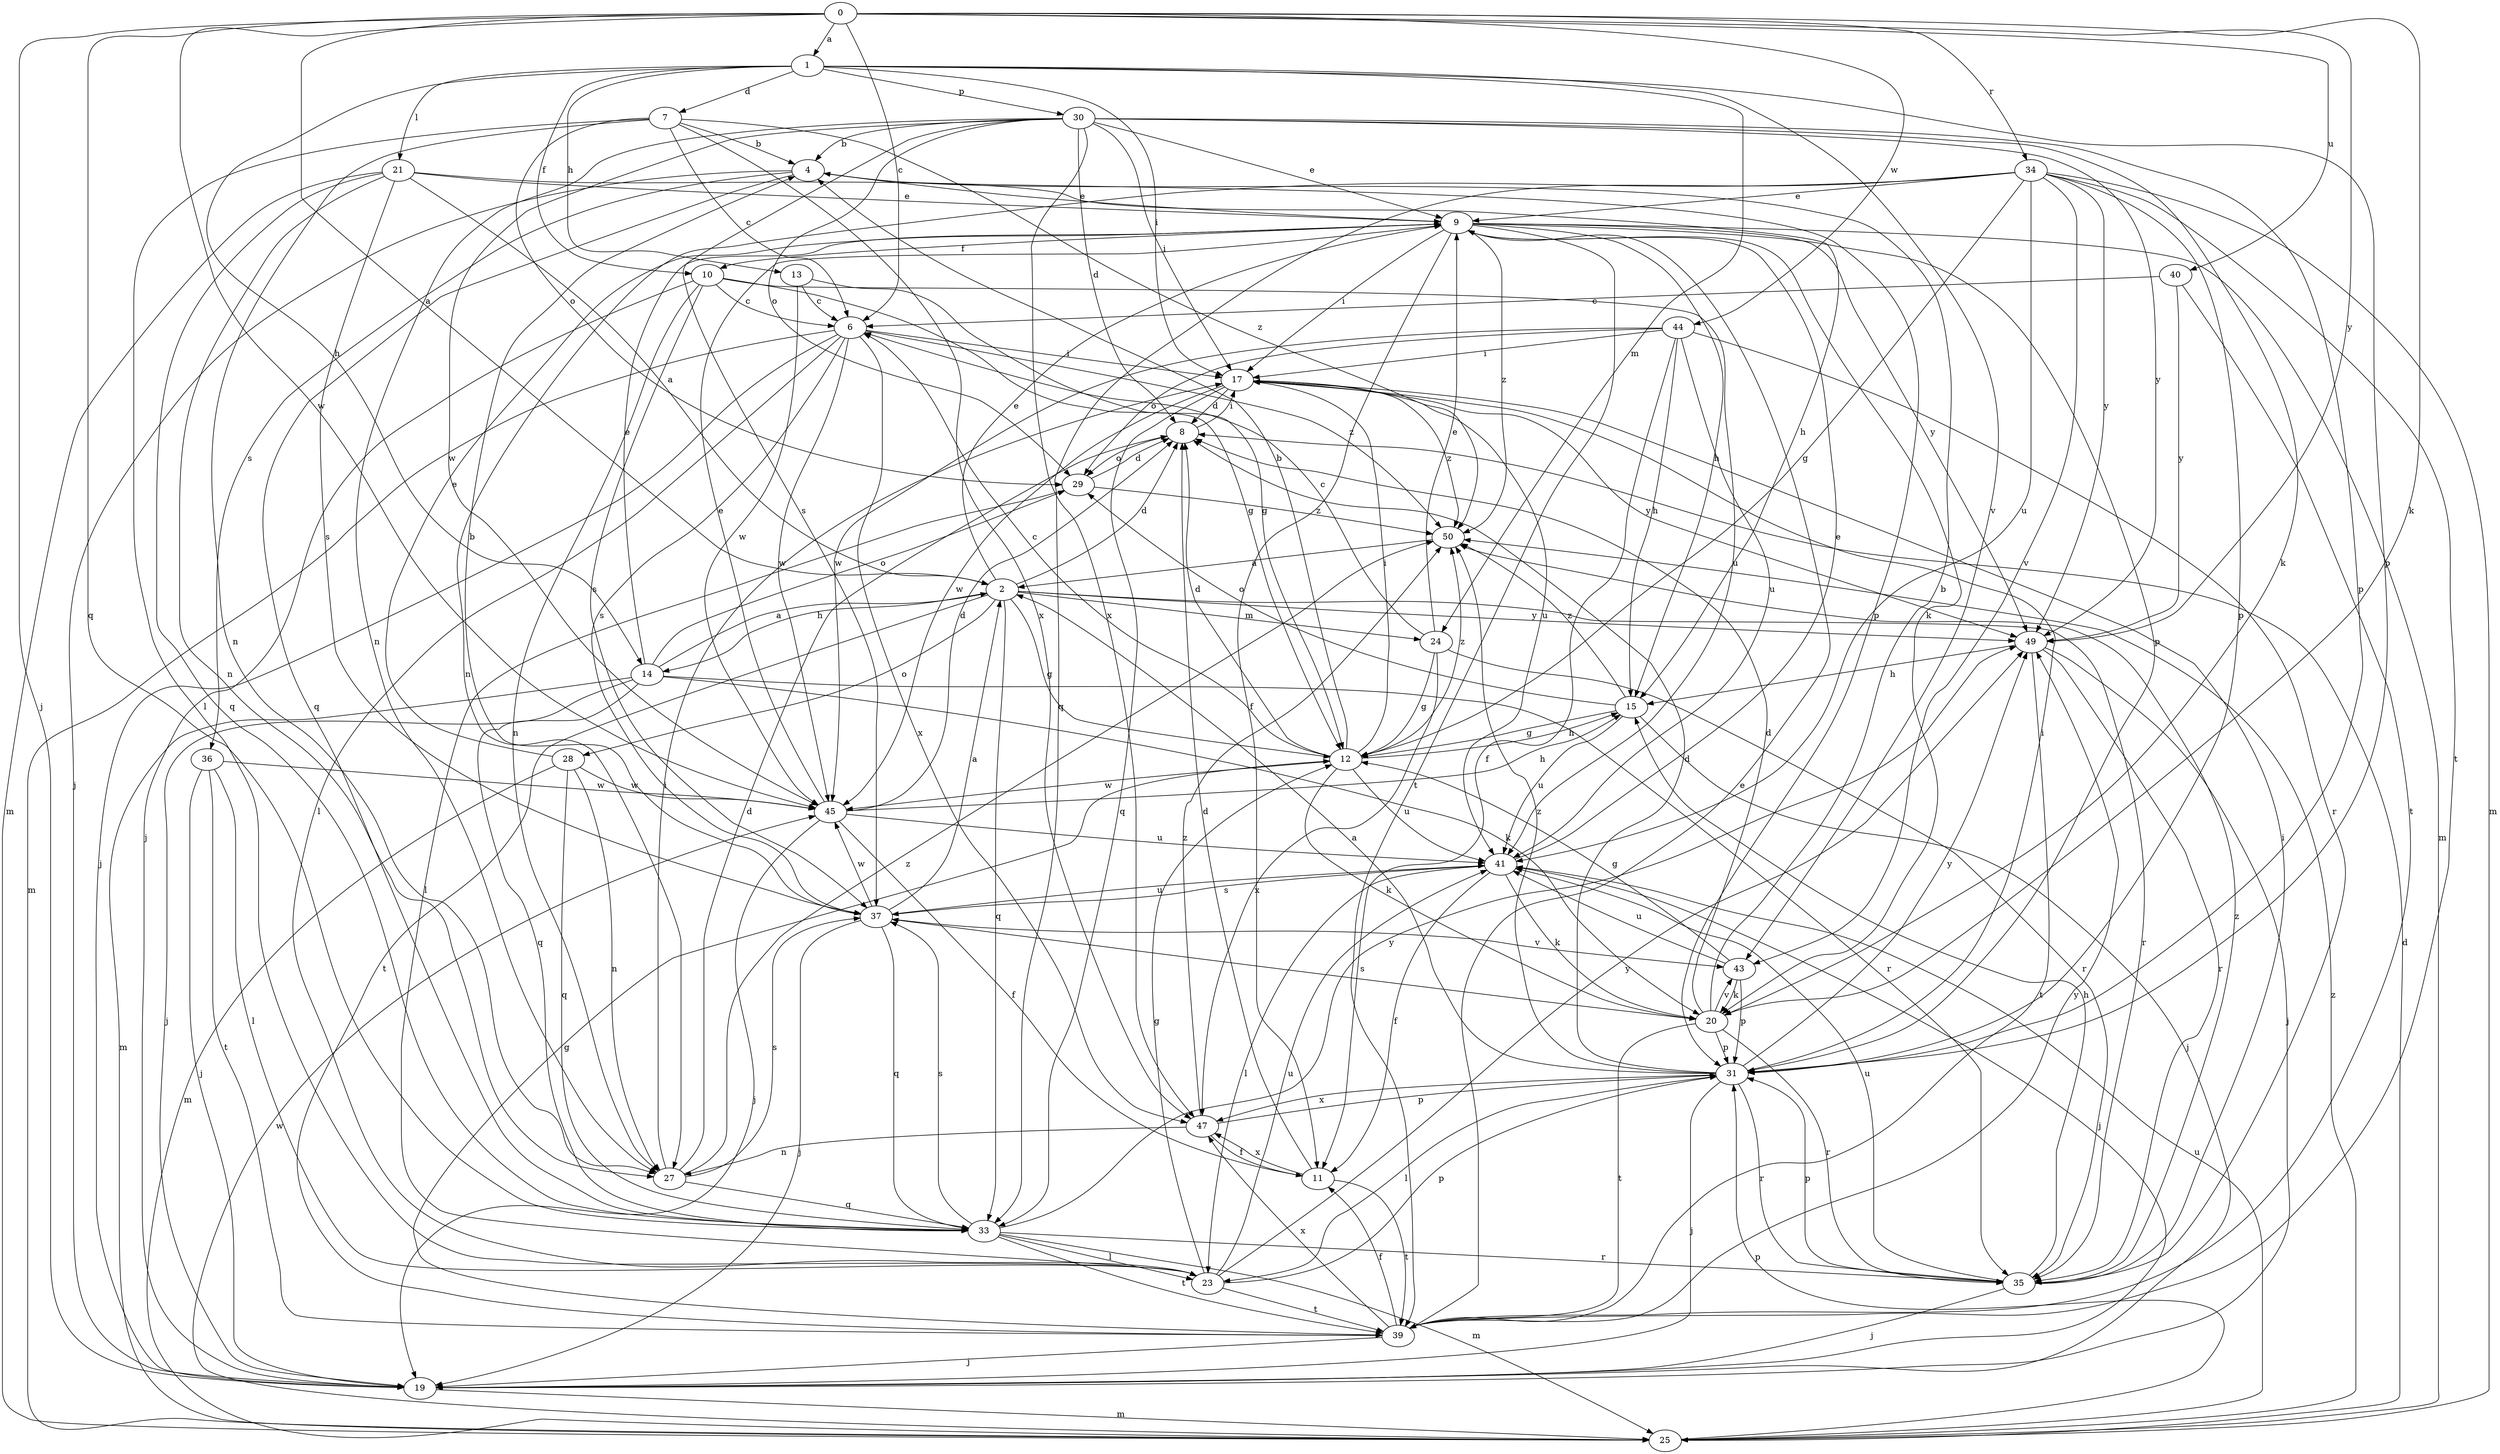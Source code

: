 strict digraph  {
0;
1;
2;
4;
6;
7;
8;
9;
10;
11;
12;
13;
14;
15;
17;
19;
20;
21;
23;
24;
25;
27;
28;
29;
30;
31;
33;
34;
35;
36;
37;
39;
40;
41;
43;
44;
45;
47;
49;
50;
0 -> 1  [label=a];
0 -> 2  [label=a];
0 -> 6  [label=c];
0 -> 19  [label=j];
0 -> 20  [label=k];
0 -> 33  [label=q];
0 -> 34  [label=r];
0 -> 40  [label=u];
0 -> 44  [label=w];
0 -> 45  [label=w];
0 -> 49  [label=y];
1 -> 7  [label=d];
1 -> 10  [label=f];
1 -> 13  [label=h];
1 -> 14  [label=h];
1 -> 17  [label=i];
1 -> 21  [label=l];
1 -> 24  [label=m];
1 -> 30  [label=p];
1 -> 31  [label=p];
1 -> 43  [label=v];
2 -> 8  [label=d];
2 -> 9  [label=e];
2 -> 12  [label=g];
2 -> 14  [label=h];
2 -> 24  [label=m];
2 -> 28  [label=o];
2 -> 33  [label=q];
2 -> 35  [label=r];
2 -> 39  [label=t];
2 -> 49  [label=y];
4 -> 9  [label=e];
4 -> 19  [label=j];
4 -> 31  [label=p];
4 -> 33  [label=q];
4 -> 36  [label=s];
6 -> 17  [label=i];
6 -> 19  [label=j];
6 -> 23  [label=l];
6 -> 25  [label=m];
6 -> 37  [label=s];
6 -> 45  [label=w];
6 -> 47  [label=x];
6 -> 50  [label=z];
7 -> 4  [label=b];
7 -> 6  [label=c];
7 -> 23  [label=l];
7 -> 27  [label=n];
7 -> 29  [label=o];
7 -> 47  [label=x];
7 -> 50  [label=z];
8 -> 17  [label=i];
8 -> 29  [label=o];
9 -> 10  [label=f];
9 -> 11  [label=f];
9 -> 15  [label=h];
9 -> 17  [label=i];
9 -> 20  [label=k];
9 -> 25  [label=m];
9 -> 31  [label=p];
9 -> 39  [label=t];
9 -> 49  [label=y];
9 -> 50  [label=z];
10 -> 6  [label=c];
10 -> 12  [label=g];
10 -> 19  [label=j];
10 -> 27  [label=n];
10 -> 37  [label=s];
10 -> 41  [label=u];
11 -> 8  [label=d];
11 -> 39  [label=t];
11 -> 47  [label=x];
12 -> 4  [label=b];
12 -> 6  [label=c];
12 -> 8  [label=d];
12 -> 15  [label=h];
12 -> 17  [label=i];
12 -> 20  [label=k];
12 -> 41  [label=u];
12 -> 45  [label=w];
12 -> 50  [label=z];
13 -> 6  [label=c];
13 -> 12  [label=g];
13 -> 45  [label=w];
14 -> 2  [label=a];
14 -> 9  [label=e];
14 -> 19  [label=j];
14 -> 20  [label=k];
14 -> 25  [label=m];
14 -> 29  [label=o];
14 -> 33  [label=q];
14 -> 35  [label=r];
15 -> 12  [label=g];
15 -> 19  [label=j];
15 -> 29  [label=o];
15 -> 41  [label=u];
15 -> 50  [label=z];
17 -> 8  [label=d];
17 -> 33  [label=q];
17 -> 41  [label=u];
17 -> 45  [label=w];
17 -> 49  [label=y];
17 -> 50  [label=z];
19 -> 25  [label=m];
20 -> 4  [label=b];
20 -> 8  [label=d];
20 -> 31  [label=p];
20 -> 35  [label=r];
20 -> 37  [label=s];
20 -> 39  [label=t];
20 -> 43  [label=v];
21 -> 2  [label=a];
21 -> 9  [label=e];
21 -> 15  [label=h];
21 -> 25  [label=m];
21 -> 27  [label=n];
21 -> 33  [label=q];
21 -> 37  [label=s];
23 -> 12  [label=g];
23 -> 31  [label=p];
23 -> 39  [label=t];
23 -> 41  [label=u];
23 -> 49  [label=y];
24 -> 6  [label=c];
24 -> 9  [label=e];
24 -> 12  [label=g];
24 -> 35  [label=r];
24 -> 47  [label=x];
25 -> 8  [label=d];
25 -> 31  [label=p];
25 -> 41  [label=u];
25 -> 45  [label=w];
25 -> 50  [label=z];
27 -> 8  [label=d];
27 -> 17  [label=i];
27 -> 33  [label=q];
27 -> 37  [label=s];
27 -> 50  [label=z];
28 -> 9  [label=e];
28 -> 25  [label=m];
28 -> 27  [label=n];
28 -> 33  [label=q];
28 -> 45  [label=w];
29 -> 8  [label=d];
29 -> 23  [label=l];
29 -> 50  [label=z];
30 -> 4  [label=b];
30 -> 8  [label=d];
30 -> 9  [label=e];
30 -> 17  [label=i];
30 -> 20  [label=k];
30 -> 27  [label=n];
30 -> 29  [label=o];
30 -> 31  [label=p];
30 -> 37  [label=s];
30 -> 45  [label=w];
30 -> 47  [label=x];
30 -> 49  [label=y];
31 -> 2  [label=a];
31 -> 8  [label=d];
31 -> 17  [label=i];
31 -> 19  [label=j];
31 -> 23  [label=l];
31 -> 35  [label=r];
31 -> 47  [label=x];
31 -> 49  [label=y];
31 -> 50  [label=z];
33 -> 23  [label=l];
33 -> 25  [label=m];
33 -> 35  [label=r];
33 -> 37  [label=s];
33 -> 39  [label=t];
33 -> 49  [label=y];
34 -> 9  [label=e];
34 -> 12  [label=g];
34 -> 25  [label=m];
34 -> 27  [label=n];
34 -> 31  [label=p];
34 -> 33  [label=q];
34 -> 39  [label=t];
34 -> 41  [label=u];
34 -> 43  [label=v];
34 -> 49  [label=y];
35 -> 15  [label=h];
35 -> 17  [label=i];
35 -> 19  [label=j];
35 -> 31  [label=p];
35 -> 41  [label=u];
35 -> 50  [label=z];
36 -> 19  [label=j];
36 -> 23  [label=l];
36 -> 39  [label=t];
36 -> 45  [label=w];
37 -> 2  [label=a];
37 -> 4  [label=b];
37 -> 19  [label=j];
37 -> 33  [label=q];
37 -> 41  [label=u];
37 -> 43  [label=v];
37 -> 45  [label=w];
39 -> 9  [label=e];
39 -> 11  [label=f];
39 -> 12  [label=g];
39 -> 19  [label=j];
39 -> 47  [label=x];
39 -> 49  [label=y];
40 -> 6  [label=c];
40 -> 39  [label=t];
40 -> 49  [label=y];
41 -> 9  [label=e];
41 -> 11  [label=f];
41 -> 19  [label=j];
41 -> 20  [label=k];
41 -> 23  [label=l];
41 -> 37  [label=s];
43 -> 12  [label=g];
43 -> 20  [label=k];
43 -> 31  [label=p];
43 -> 41  [label=u];
44 -> 11  [label=f];
44 -> 15  [label=h];
44 -> 17  [label=i];
44 -> 29  [label=o];
44 -> 35  [label=r];
44 -> 41  [label=u];
44 -> 45  [label=w];
45 -> 8  [label=d];
45 -> 9  [label=e];
45 -> 11  [label=f];
45 -> 15  [label=h];
45 -> 19  [label=j];
45 -> 41  [label=u];
47 -> 11  [label=f];
47 -> 27  [label=n];
47 -> 31  [label=p];
47 -> 50  [label=z];
49 -> 15  [label=h];
49 -> 19  [label=j];
49 -> 35  [label=r];
49 -> 39  [label=t];
50 -> 2  [label=a];
}
